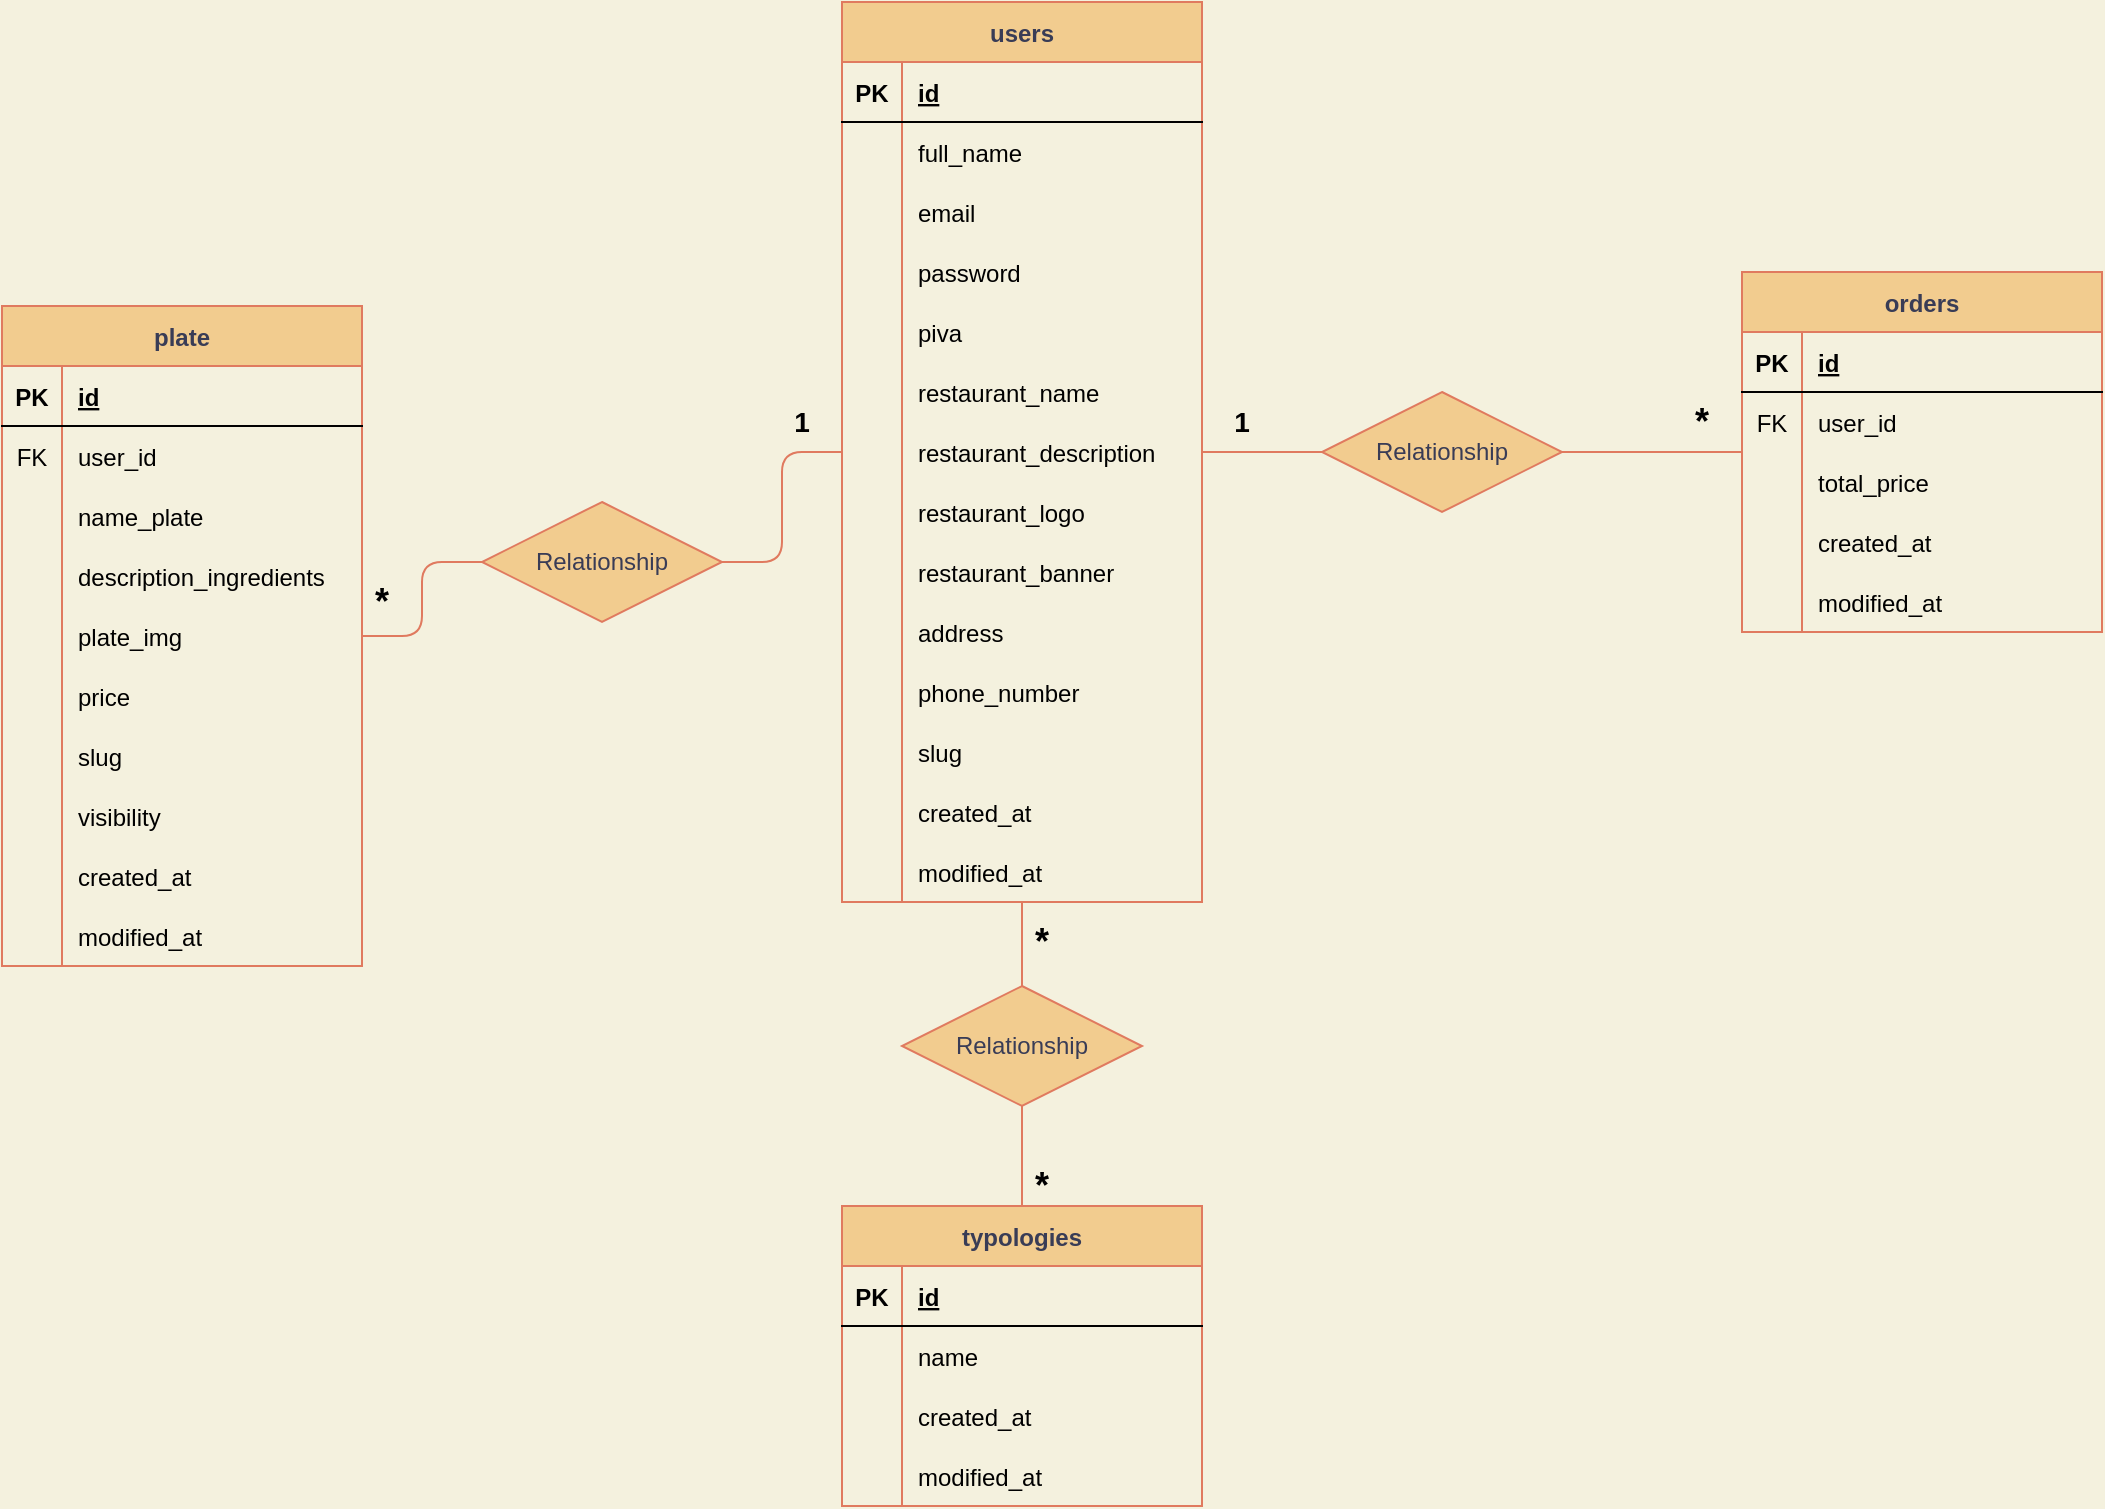 <mxfile version="14.4.3" type="device"><diagram id="mLUIKUnGEzbjNvigHyB5" name="Pagina-1"><mxGraphModel dx="2277" dy="1640" grid="1" gridSize="10" guides="1" tooltips="1" connect="1" arrows="1" fold="1" page="1" pageScale="1" pageWidth="1169" pageHeight="827" background="#F4F1DE" math="0" shadow="0"><root><mxCell id="0"/><mxCell id="1" parent="0"/><mxCell id="FMT4IfSPeQUNa9YGF5AC-63" value="plate" style="shape=table;startSize=30;container=1;collapsible=1;childLayout=tableLayout;fixedRows=1;rowLines=0;fontStyle=1;align=center;resizeLast=1;rounded=0;sketch=0;strokeColor=#E07A5F;fillColor=#F2CC8F;fontColor=#393C56;" parent="1" vertex="1"><mxGeometry x="-1130" y="-648" width="180" height="330" as="geometry"/></mxCell><mxCell id="FMT4IfSPeQUNa9YGF5AC-64" value="" style="shape=partialRectangle;collapsible=0;dropTarget=0;pointerEvents=0;fillColor=none;top=0;left=0;bottom=1;right=0;points=[[0,0.5],[1,0.5]];portConstraint=eastwest;" parent="FMT4IfSPeQUNa9YGF5AC-63" vertex="1"><mxGeometry y="30" width="180" height="30" as="geometry"/></mxCell><mxCell id="FMT4IfSPeQUNa9YGF5AC-65" value="PK" style="shape=partialRectangle;connectable=0;fillColor=none;top=0;left=0;bottom=0;right=0;fontStyle=1;overflow=hidden;" parent="FMT4IfSPeQUNa9YGF5AC-64" vertex="1"><mxGeometry width="30" height="30" as="geometry"/></mxCell><mxCell id="FMT4IfSPeQUNa9YGF5AC-66" value="id" style="shape=partialRectangle;connectable=0;fillColor=none;top=0;left=0;bottom=0;right=0;align=left;spacingLeft=6;fontStyle=5;overflow=hidden;" parent="FMT4IfSPeQUNa9YGF5AC-64" vertex="1"><mxGeometry x="30" width="150" height="30" as="geometry"/></mxCell><mxCell id="FMT4IfSPeQUNa9YGF5AC-67" value="" style="shape=partialRectangle;collapsible=0;dropTarget=0;pointerEvents=0;fillColor=none;top=0;left=0;bottom=0;right=0;points=[[0,0.5],[1,0.5]];portConstraint=eastwest;" parent="FMT4IfSPeQUNa9YGF5AC-63" vertex="1"><mxGeometry y="60" width="180" height="30" as="geometry"/></mxCell><mxCell id="FMT4IfSPeQUNa9YGF5AC-68" value="FK" style="shape=partialRectangle;connectable=0;fillColor=none;top=0;left=0;bottom=0;right=0;editable=1;overflow=hidden;" parent="FMT4IfSPeQUNa9YGF5AC-67" vertex="1"><mxGeometry width="30" height="30" as="geometry"/></mxCell><mxCell id="FMT4IfSPeQUNa9YGF5AC-69" value="user_id" style="shape=partialRectangle;connectable=0;fillColor=none;top=0;left=0;bottom=0;right=0;align=left;spacingLeft=6;overflow=hidden;" parent="FMT4IfSPeQUNa9YGF5AC-67" vertex="1"><mxGeometry x="30" width="150" height="30" as="geometry"/></mxCell><mxCell id="FMT4IfSPeQUNa9YGF5AC-70" value="" style="shape=partialRectangle;collapsible=0;dropTarget=0;pointerEvents=0;fillColor=none;top=0;left=0;bottom=0;right=0;points=[[0,0.5],[1,0.5]];portConstraint=eastwest;" parent="FMT4IfSPeQUNa9YGF5AC-63" vertex="1"><mxGeometry y="90" width="180" height="30" as="geometry"/></mxCell><mxCell id="FMT4IfSPeQUNa9YGF5AC-71" value="" style="shape=partialRectangle;connectable=0;fillColor=none;top=0;left=0;bottom=0;right=0;editable=1;overflow=hidden;" parent="FMT4IfSPeQUNa9YGF5AC-70" vertex="1"><mxGeometry width="30" height="30" as="geometry"/></mxCell><mxCell id="FMT4IfSPeQUNa9YGF5AC-72" value="name_plate" style="shape=partialRectangle;connectable=0;fillColor=none;top=0;left=0;bottom=0;right=0;align=left;spacingLeft=6;overflow=hidden;" parent="FMT4IfSPeQUNa9YGF5AC-70" vertex="1"><mxGeometry x="30" width="150" height="30" as="geometry"/></mxCell><mxCell id="FMT4IfSPeQUNa9YGF5AC-73" value="" style="shape=partialRectangle;collapsible=0;dropTarget=0;pointerEvents=0;fillColor=none;top=0;left=0;bottom=0;right=0;points=[[0,0.5],[1,0.5]];portConstraint=eastwest;" parent="FMT4IfSPeQUNa9YGF5AC-63" vertex="1"><mxGeometry y="120" width="180" height="30" as="geometry"/></mxCell><mxCell id="FMT4IfSPeQUNa9YGF5AC-74" value="" style="shape=partialRectangle;connectable=0;fillColor=none;top=0;left=0;bottom=0;right=0;editable=1;overflow=hidden;" parent="FMT4IfSPeQUNa9YGF5AC-73" vertex="1"><mxGeometry width="30" height="30" as="geometry"/></mxCell><mxCell id="FMT4IfSPeQUNa9YGF5AC-75" value="description_ingredients" style="shape=partialRectangle;connectable=0;fillColor=none;top=0;left=0;bottom=0;right=0;align=left;spacingLeft=6;overflow=hidden;" parent="FMT4IfSPeQUNa9YGF5AC-73" vertex="1"><mxGeometry x="30" width="150" height="30" as="geometry"/></mxCell><mxCell id="FMT4IfSPeQUNa9YGF5AC-76" value="" style="shape=partialRectangle;collapsible=0;dropTarget=0;pointerEvents=0;fillColor=none;top=0;left=0;bottom=0;right=0;points=[[0,0.5],[1,0.5]];portConstraint=eastwest;" parent="FMT4IfSPeQUNa9YGF5AC-63" vertex="1"><mxGeometry y="150" width="180" height="30" as="geometry"/></mxCell><mxCell id="FMT4IfSPeQUNa9YGF5AC-77" value="" style="shape=partialRectangle;connectable=0;fillColor=none;top=0;left=0;bottom=0;right=0;editable=1;overflow=hidden;" parent="FMT4IfSPeQUNa9YGF5AC-76" vertex="1"><mxGeometry width="30" height="30" as="geometry"/></mxCell><mxCell id="FMT4IfSPeQUNa9YGF5AC-78" value="plate_img" style="shape=partialRectangle;connectable=0;fillColor=none;top=0;left=0;bottom=0;right=0;align=left;spacingLeft=6;overflow=hidden;" parent="FMT4IfSPeQUNa9YGF5AC-76" vertex="1"><mxGeometry x="30" width="150" height="30" as="geometry"/></mxCell><mxCell id="FMT4IfSPeQUNa9YGF5AC-79" value="" style="shape=partialRectangle;collapsible=0;dropTarget=0;pointerEvents=0;fillColor=none;top=0;left=0;bottom=0;right=0;points=[[0,0.5],[1,0.5]];portConstraint=eastwest;" parent="FMT4IfSPeQUNa9YGF5AC-63" vertex="1"><mxGeometry y="180" width="180" height="30" as="geometry"/></mxCell><mxCell id="FMT4IfSPeQUNa9YGF5AC-80" value="" style="shape=partialRectangle;connectable=0;fillColor=none;top=0;left=0;bottom=0;right=0;editable=1;overflow=hidden;" parent="FMT4IfSPeQUNa9YGF5AC-79" vertex="1"><mxGeometry width="30" height="30" as="geometry"/></mxCell><mxCell id="FMT4IfSPeQUNa9YGF5AC-81" value="price" style="shape=partialRectangle;connectable=0;fillColor=none;top=0;left=0;bottom=0;right=0;align=left;spacingLeft=6;overflow=hidden;" parent="FMT4IfSPeQUNa9YGF5AC-79" vertex="1"><mxGeometry x="30" width="150" height="30" as="geometry"/></mxCell><mxCell id="FMT4IfSPeQUNa9YGF5AC-82" value="" style="shape=partialRectangle;collapsible=0;dropTarget=0;pointerEvents=0;fillColor=none;top=0;left=0;bottom=0;right=0;points=[[0,0.5],[1,0.5]];portConstraint=eastwest;" parent="FMT4IfSPeQUNa9YGF5AC-63" vertex="1"><mxGeometry y="210" width="180" height="30" as="geometry"/></mxCell><mxCell id="FMT4IfSPeQUNa9YGF5AC-83" value="" style="shape=partialRectangle;connectable=0;fillColor=none;top=0;left=0;bottom=0;right=0;editable=1;overflow=hidden;" parent="FMT4IfSPeQUNa9YGF5AC-82" vertex="1"><mxGeometry width="30" height="30" as="geometry"/></mxCell><mxCell id="FMT4IfSPeQUNa9YGF5AC-84" value="slug" style="shape=partialRectangle;connectable=0;fillColor=none;top=0;left=0;bottom=0;right=0;align=left;spacingLeft=6;overflow=hidden;" parent="FMT4IfSPeQUNa9YGF5AC-82" vertex="1"><mxGeometry x="30" width="150" height="30" as="geometry"/></mxCell><mxCell id="FMT4IfSPeQUNa9YGF5AC-85" value="" style="shape=partialRectangle;collapsible=0;dropTarget=0;pointerEvents=0;fillColor=none;top=0;left=0;bottom=0;right=0;points=[[0,0.5],[1,0.5]];portConstraint=eastwest;" parent="FMT4IfSPeQUNa9YGF5AC-63" vertex="1"><mxGeometry y="240" width="180" height="30" as="geometry"/></mxCell><mxCell id="FMT4IfSPeQUNa9YGF5AC-86" value="" style="shape=partialRectangle;connectable=0;fillColor=none;top=0;left=0;bottom=0;right=0;editable=1;overflow=hidden;" parent="FMT4IfSPeQUNa9YGF5AC-85" vertex="1"><mxGeometry width="30" height="30" as="geometry"/></mxCell><mxCell id="FMT4IfSPeQUNa9YGF5AC-87" value="visibility" style="shape=partialRectangle;connectable=0;fillColor=none;top=0;left=0;bottom=0;right=0;align=left;spacingLeft=6;overflow=hidden;" parent="FMT4IfSPeQUNa9YGF5AC-85" vertex="1"><mxGeometry x="30" width="150" height="30" as="geometry"/></mxCell><mxCell id="hq8qXOjr5kBB3DA9fuAL-13" value="" style="shape=partialRectangle;collapsible=0;dropTarget=0;pointerEvents=0;fillColor=none;top=0;left=0;bottom=0;right=0;points=[[0,0.5],[1,0.5]];portConstraint=eastwest;" vertex="1" parent="FMT4IfSPeQUNa9YGF5AC-63"><mxGeometry y="270" width="180" height="30" as="geometry"/></mxCell><mxCell id="hq8qXOjr5kBB3DA9fuAL-14" value="" style="shape=partialRectangle;connectable=0;fillColor=none;top=0;left=0;bottom=0;right=0;editable=1;overflow=hidden;" vertex="1" parent="hq8qXOjr5kBB3DA9fuAL-13"><mxGeometry width="30" height="30" as="geometry"/></mxCell><mxCell id="hq8qXOjr5kBB3DA9fuAL-15" value="created_at" style="shape=partialRectangle;connectable=0;fillColor=none;top=0;left=0;bottom=0;right=0;align=left;spacingLeft=6;overflow=hidden;" vertex="1" parent="hq8qXOjr5kBB3DA9fuAL-13"><mxGeometry x="30" width="150" height="30" as="geometry"/></mxCell><mxCell id="hq8qXOjr5kBB3DA9fuAL-16" value="" style="shape=partialRectangle;collapsible=0;dropTarget=0;pointerEvents=0;fillColor=none;top=0;left=0;bottom=0;right=0;points=[[0,0.5],[1,0.5]];portConstraint=eastwest;" vertex="1" parent="FMT4IfSPeQUNa9YGF5AC-63"><mxGeometry y="300" width="180" height="30" as="geometry"/></mxCell><mxCell id="hq8qXOjr5kBB3DA9fuAL-17" value="" style="shape=partialRectangle;connectable=0;fillColor=none;top=0;left=0;bottom=0;right=0;editable=1;overflow=hidden;" vertex="1" parent="hq8qXOjr5kBB3DA9fuAL-16"><mxGeometry width="30" height="30" as="geometry"/></mxCell><mxCell id="hq8qXOjr5kBB3DA9fuAL-18" value="modified_at" style="shape=partialRectangle;connectable=0;fillColor=none;top=0;left=0;bottom=0;right=0;align=left;spacingLeft=6;overflow=hidden;" vertex="1" parent="hq8qXOjr5kBB3DA9fuAL-16"><mxGeometry x="30" width="150" height="30" as="geometry"/></mxCell><mxCell id="FMT4IfSPeQUNa9YGF5AC-187" style="edgeStyle=orthogonalEdgeStyle;curved=0;rounded=1;sketch=0;orthogonalLoop=1;jettySize=auto;html=1;strokeColor=#E07A5F;fillColor=#F2CC8F;fontColor=#393C56;endArrow=none;endFill=0;" parent="1" source="FMT4IfSPeQUNa9YGF5AC-88" target="FMT4IfSPeQUNa9YGF5AC-183" edge="1"><mxGeometry relative="1" as="geometry"><mxPoint x="-510" y="-612.941" as="sourcePoint"/></mxGeometry></mxCell><mxCell id="FMT4IfSPeQUNa9YGF5AC-88" value="users" style="shape=table;startSize=30;container=1;collapsible=1;childLayout=tableLayout;fixedRows=1;rowLines=0;fontStyle=1;align=center;resizeLast=1;rounded=0;sketch=0;strokeColor=#E07A5F;fillColor=#F2CC8F;fontColor=#393C56;" parent="1" vertex="1"><mxGeometry x="-710" y="-800" width="180" height="450" as="geometry"/></mxCell><mxCell id="FMT4IfSPeQUNa9YGF5AC-89" value="" style="shape=partialRectangle;collapsible=0;dropTarget=0;pointerEvents=0;fillColor=none;top=0;left=0;bottom=1;right=0;points=[[0,0.5],[1,0.5]];portConstraint=eastwest;" parent="FMT4IfSPeQUNa9YGF5AC-88" vertex="1"><mxGeometry y="30" width="180" height="30" as="geometry"/></mxCell><mxCell id="FMT4IfSPeQUNa9YGF5AC-90" value="PK" style="shape=partialRectangle;connectable=0;fillColor=none;top=0;left=0;bottom=0;right=0;fontStyle=1;overflow=hidden;" parent="FMT4IfSPeQUNa9YGF5AC-89" vertex="1"><mxGeometry width="30" height="30" as="geometry"/></mxCell><mxCell id="FMT4IfSPeQUNa9YGF5AC-91" value="id" style="shape=partialRectangle;connectable=0;fillColor=none;top=0;left=0;bottom=0;right=0;align=left;spacingLeft=6;fontStyle=5;overflow=hidden;" parent="FMT4IfSPeQUNa9YGF5AC-89" vertex="1"><mxGeometry x="30" width="150" height="30" as="geometry"/></mxCell><mxCell id="FMT4IfSPeQUNa9YGF5AC-92" value="" style="shape=partialRectangle;collapsible=0;dropTarget=0;pointerEvents=0;fillColor=none;top=0;left=0;bottom=0;right=0;points=[[0,0.5],[1,0.5]];portConstraint=eastwest;" parent="FMT4IfSPeQUNa9YGF5AC-88" vertex="1"><mxGeometry y="60" width="180" height="30" as="geometry"/></mxCell><mxCell id="FMT4IfSPeQUNa9YGF5AC-93" value="" style="shape=partialRectangle;connectable=0;fillColor=none;top=0;left=0;bottom=0;right=0;editable=1;overflow=hidden;" parent="FMT4IfSPeQUNa9YGF5AC-92" vertex="1"><mxGeometry width="30" height="30" as="geometry"/></mxCell><mxCell id="FMT4IfSPeQUNa9YGF5AC-94" value="full_name" style="shape=partialRectangle;connectable=0;fillColor=none;top=0;left=0;bottom=0;right=0;align=left;spacingLeft=6;overflow=hidden;" parent="FMT4IfSPeQUNa9YGF5AC-92" vertex="1"><mxGeometry x="30" width="150" height="30" as="geometry"/></mxCell><mxCell id="FMT4IfSPeQUNa9YGF5AC-95" value="" style="shape=partialRectangle;collapsible=0;dropTarget=0;pointerEvents=0;fillColor=none;top=0;left=0;bottom=0;right=0;points=[[0,0.5],[1,0.5]];portConstraint=eastwest;" parent="FMT4IfSPeQUNa9YGF5AC-88" vertex="1"><mxGeometry y="90" width="180" height="30" as="geometry"/></mxCell><mxCell id="FMT4IfSPeQUNa9YGF5AC-96" value="" style="shape=partialRectangle;connectable=0;fillColor=none;top=0;left=0;bottom=0;right=0;editable=1;overflow=hidden;" parent="FMT4IfSPeQUNa9YGF5AC-95" vertex="1"><mxGeometry width="30" height="30" as="geometry"/></mxCell><mxCell id="FMT4IfSPeQUNa9YGF5AC-97" value="email" style="shape=partialRectangle;connectable=0;fillColor=none;top=0;left=0;bottom=0;right=0;align=left;spacingLeft=6;overflow=hidden;" parent="FMT4IfSPeQUNa9YGF5AC-95" vertex="1"><mxGeometry x="30" width="150" height="30" as="geometry"/></mxCell><mxCell id="FMT4IfSPeQUNa9YGF5AC-98" value="" style="shape=partialRectangle;collapsible=0;dropTarget=0;pointerEvents=0;fillColor=none;top=0;left=0;bottom=0;right=0;points=[[0,0.5],[1,0.5]];portConstraint=eastwest;" parent="FMT4IfSPeQUNa9YGF5AC-88" vertex="1"><mxGeometry y="120" width="180" height="30" as="geometry"/></mxCell><mxCell id="FMT4IfSPeQUNa9YGF5AC-99" value="" style="shape=partialRectangle;connectable=0;fillColor=none;top=0;left=0;bottom=0;right=0;editable=1;overflow=hidden;" parent="FMT4IfSPeQUNa9YGF5AC-98" vertex="1"><mxGeometry width="30" height="30" as="geometry"/></mxCell><mxCell id="FMT4IfSPeQUNa9YGF5AC-100" value="password" style="shape=partialRectangle;connectable=0;fillColor=none;top=0;left=0;bottom=0;right=0;align=left;spacingLeft=6;overflow=hidden;" parent="FMT4IfSPeQUNa9YGF5AC-98" vertex="1"><mxGeometry x="30" width="150" height="30" as="geometry"/></mxCell><mxCell id="FMT4IfSPeQUNa9YGF5AC-107" value="" style="shape=partialRectangle;collapsible=0;dropTarget=0;pointerEvents=0;fillColor=none;top=0;left=0;bottom=0;right=0;points=[[0,0.5],[1,0.5]];portConstraint=eastwest;" parent="FMT4IfSPeQUNa9YGF5AC-88" vertex="1"><mxGeometry y="150" width="180" height="30" as="geometry"/></mxCell><mxCell id="FMT4IfSPeQUNa9YGF5AC-108" value="" style="shape=partialRectangle;connectable=0;fillColor=none;top=0;left=0;bottom=0;right=0;editable=1;overflow=hidden;" parent="FMT4IfSPeQUNa9YGF5AC-107" vertex="1"><mxGeometry width="30" height="30" as="geometry"/></mxCell><mxCell id="FMT4IfSPeQUNa9YGF5AC-109" value="piva" style="shape=partialRectangle;connectable=0;fillColor=none;top=0;left=0;bottom=0;right=0;align=left;spacingLeft=6;overflow=hidden;" parent="FMT4IfSPeQUNa9YGF5AC-107" vertex="1"><mxGeometry x="30" width="150" height="30" as="geometry"/></mxCell><mxCell id="FMT4IfSPeQUNa9YGF5AC-101" value="" style="shape=partialRectangle;collapsible=0;dropTarget=0;pointerEvents=0;fillColor=none;top=0;left=0;bottom=0;right=0;points=[[0,0.5],[1,0.5]];portConstraint=eastwest;" parent="FMT4IfSPeQUNa9YGF5AC-88" vertex="1"><mxGeometry y="180" width="180" height="30" as="geometry"/></mxCell><mxCell id="FMT4IfSPeQUNa9YGF5AC-102" value="" style="shape=partialRectangle;connectable=0;fillColor=none;top=0;left=0;bottom=0;right=0;editable=1;overflow=hidden;" parent="FMT4IfSPeQUNa9YGF5AC-101" vertex="1"><mxGeometry width="30" height="30" as="geometry"/></mxCell><mxCell id="FMT4IfSPeQUNa9YGF5AC-103" value="restaurant_name" style="shape=partialRectangle;connectable=0;fillColor=none;top=0;left=0;bottom=0;right=0;align=left;spacingLeft=6;overflow=hidden;" parent="FMT4IfSPeQUNa9YGF5AC-101" vertex="1"><mxGeometry x="30" width="150" height="30" as="geometry"/></mxCell><mxCell id="FMT4IfSPeQUNa9YGF5AC-104" value="" style="shape=partialRectangle;collapsible=0;dropTarget=0;pointerEvents=0;fillColor=none;top=0;left=0;bottom=0;right=0;points=[[0,0.5],[1,0.5]];portConstraint=eastwest;" parent="FMT4IfSPeQUNa9YGF5AC-88" vertex="1"><mxGeometry y="210" width="180" height="30" as="geometry"/></mxCell><mxCell id="FMT4IfSPeQUNa9YGF5AC-105" value="" style="shape=partialRectangle;connectable=0;fillColor=none;top=0;left=0;bottom=0;right=0;editable=1;overflow=hidden;" parent="FMT4IfSPeQUNa9YGF5AC-104" vertex="1"><mxGeometry width="30" height="30" as="geometry"/></mxCell><mxCell id="FMT4IfSPeQUNa9YGF5AC-106" value="restaurant_description" style="shape=partialRectangle;connectable=0;fillColor=none;top=0;left=0;bottom=0;right=0;align=left;spacingLeft=6;overflow=hidden;" parent="FMT4IfSPeQUNa9YGF5AC-104" vertex="1"><mxGeometry x="30" width="150" height="30" as="geometry"/></mxCell><mxCell id="FMT4IfSPeQUNa9YGF5AC-113" value="" style="shape=partialRectangle;collapsible=0;dropTarget=0;pointerEvents=0;fillColor=none;top=0;left=0;bottom=0;right=0;points=[[0,0.5],[1,0.5]];portConstraint=eastwest;" parent="FMT4IfSPeQUNa9YGF5AC-88" vertex="1"><mxGeometry y="240" width="180" height="30" as="geometry"/></mxCell><mxCell id="FMT4IfSPeQUNa9YGF5AC-114" value="" style="shape=partialRectangle;connectable=0;fillColor=none;top=0;left=0;bottom=0;right=0;editable=1;overflow=hidden;" parent="FMT4IfSPeQUNa9YGF5AC-113" vertex="1"><mxGeometry width="30" height="30" as="geometry"/></mxCell><mxCell id="FMT4IfSPeQUNa9YGF5AC-115" value="restaurant_logo" style="shape=partialRectangle;connectable=0;fillColor=none;top=0;left=0;bottom=0;right=0;align=left;spacingLeft=6;overflow=hidden;" parent="FMT4IfSPeQUNa9YGF5AC-113" vertex="1"><mxGeometry x="30" width="150" height="30" as="geometry"/></mxCell><mxCell id="FMT4IfSPeQUNa9YGF5AC-116" value="" style="shape=partialRectangle;collapsible=0;dropTarget=0;pointerEvents=0;fillColor=none;top=0;left=0;bottom=0;right=0;points=[[0,0.5],[1,0.5]];portConstraint=eastwest;" parent="FMT4IfSPeQUNa9YGF5AC-88" vertex="1"><mxGeometry y="270" width="180" height="30" as="geometry"/></mxCell><mxCell id="FMT4IfSPeQUNa9YGF5AC-117" value="" style="shape=partialRectangle;connectable=0;fillColor=none;top=0;left=0;bottom=0;right=0;editable=1;overflow=hidden;" parent="FMT4IfSPeQUNa9YGF5AC-116" vertex="1"><mxGeometry width="30" height="30" as="geometry"/></mxCell><mxCell id="FMT4IfSPeQUNa9YGF5AC-118" value="restaurant_banner" style="shape=partialRectangle;connectable=0;fillColor=none;top=0;left=0;bottom=0;right=0;align=left;spacingLeft=6;overflow=hidden;" parent="FMT4IfSPeQUNa9YGF5AC-116" vertex="1"><mxGeometry x="30" width="150" height="30" as="geometry"/></mxCell><mxCell id="FMT4IfSPeQUNa9YGF5AC-110" value="" style="shape=partialRectangle;collapsible=0;dropTarget=0;pointerEvents=0;fillColor=none;top=0;left=0;bottom=0;right=0;points=[[0,0.5],[1,0.5]];portConstraint=eastwest;" parent="FMT4IfSPeQUNa9YGF5AC-88" vertex="1"><mxGeometry y="300" width="180" height="30" as="geometry"/></mxCell><mxCell id="FMT4IfSPeQUNa9YGF5AC-111" value="" style="shape=partialRectangle;connectable=0;fillColor=none;top=0;left=0;bottom=0;right=0;editable=1;overflow=hidden;" parent="FMT4IfSPeQUNa9YGF5AC-110" vertex="1"><mxGeometry width="30" height="30" as="geometry"/></mxCell><mxCell id="FMT4IfSPeQUNa9YGF5AC-112" value="address" style="shape=partialRectangle;connectable=0;fillColor=none;top=0;left=0;bottom=0;right=0;align=left;spacingLeft=6;overflow=hidden;" parent="FMT4IfSPeQUNa9YGF5AC-110" vertex="1"><mxGeometry x="30" width="150" height="30" as="geometry"/></mxCell><mxCell id="FMT4IfSPeQUNa9YGF5AC-119" value="" style="shape=partialRectangle;collapsible=0;dropTarget=0;pointerEvents=0;fillColor=none;top=0;left=0;bottom=0;right=0;points=[[0,0.5],[1,0.5]];portConstraint=eastwest;" parent="FMT4IfSPeQUNa9YGF5AC-88" vertex="1"><mxGeometry y="330" width="180" height="30" as="geometry"/></mxCell><mxCell id="FMT4IfSPeQUNa9YGF5AC-120" value="" style="shape=partialRectangle;connectable=0;fillColor=none;top=0;left=0;bottom=0;right=0;editable=1;overflow=hidden;" parent="FMT4IfSPeQUNa9YGF5AC-119" vertex="1"><mxGeometry width="30" height="30" as="geometry"/></mxCell><mxCell id="FMT4IfSPeQUNa9YGF5AC-121" value="phone_number" style="shape=partialRectangle;connectable=0;fillColor=none;top=0;left=0;bottom=0;right=0;align=left;spacingLeft=6;overflow=hidden;" parent="FMT4IfSPeQUNa9YGF5AC-119" vertex="1"><mxGeometry x="30" width="150" height="30" as="geometry"/></mxCell><mxCell id="FMT4IfSPeQUNa9YGF5AC-122" value="" style="shape=partialRectangle;collapsible=0;dropTarget=0;pointerEvents=0;fillColor=none;top=0;left=0;bottom=0;right=0;points=[[0,0.5],[1,0.5]];portConstraint=eastwest;" parent="FMT4IfSPeQUNa9YGF5AC-88" vertex="1"><mxGeometry y="360" width="180" height="30" as="geometry"/></mxCell><mxCell id="FMT4IfSPeQUNa9YGF5AC-123" value="" style="shape=partialRectangle;connectable=0;fillColor=none;top=0;left=0;bottom=0;right=0;editable=1;overflow=hidden;" parent="FMT4IfSPeQUNa9YGF5AC-122" vertex="1"><mxGeometry width="30" height="30" as="geometry"/></mxCell><mxCell id="FMT4IfSPeQUNa9YGF5AC-124" value="slug" style="shape=partialRectangle;connectable=0;fillColor=none;top=0;left=0;bottom=0;right=0;align=left;spacingLeft=6;overflow=hidden;" parent="FMT4IfSPeQUNa9YGF5AC-122" vertex="1"><mxGeometry x="30" width="150" height="30" as="geometry"/></mxCell><mxCell id="hq8qXOjr5kBB3DA9fuAL-7" value="" style="shape=partialRectangle;collapsible=0;dropTarget=0;pointerEvents=0;fillColor=none;top=0;left=0;bottom=0;right=0;points=[[0,0.5],[1,0.5]];portConstraint=eastwest;" vertex="1" parent="FMT4IfSPeQUNa9YGF5AC-88"><mxGeometry y="390" width="180" height="30" as="geometry"/></mxCell><mxCell id="hq8qXOjr5kBB3DA9fuAL-8" value="" style="shape=partialRectangle;connectable=0;fillColor=none;top=0;left=0;bottom=0;right=0;editable=1;overflow=hidden;" vertex="1" parent="hq8qXOjr5kBB3DA9fuAL-7"><mxGeometry width="30" height="30" as="geometry"/></mxCell><mxCell id="hq8qXOjr5kBB3DA9fuAL-9" value="created_at" style="shape=partialRectangle;connectable=0;fillColor=none;top=0;left=0;bottom=0;right=0;align=left;spacingLeft=6;overflow=hidden;" vertex="1" parent="hq8qXOjr5kBB3DA9fuAL-7"><mxGeometry x="30" width="150" height="30" as="geometry"/></mxCell><mxCell id="hq8qXOjr5kBB3DA9fuAL-10" value="" style="shape=partialRectangle;collapsible=0;dropTarget=0;pointerEvents=0;fillColor=none;top=0;left=0;bottom=0;right=0;points=[[0,0.5],[1,0.5]];portConstraint=eastwest;" vertex="1" parent="FMT4IfSPeQUNa9YGF5AC-88"><mxGeometry y="420" width="180" height="30" as="geometry"/></mxCell><mxCell id="hq8qXOjr5kBB3DA9fuAL-11" value="" style="shape=partialRectangle;connectable=0;fillColor=none;top=0;left=0;bottom=0;right=0;editable=1;overflow=hidden;" vertex="1" parent="hq8qXOjr5kBB3DA9fuAL-10"><mxGeometry width="30" height="30" as="geometry"/></mxCell><mxCell id="hq8qXOjr5kBB3DA9fuAL-12" value="modified_at" style="shape=partialRectangle;connectable=0;fillColor=none;top=0;left=0;bottom=0;right=0;align=left;spacingLeft=6;overflow=hidden;" vertex="1" parent="hq8qXOjr5kBB3DA9fuAL-10"><mxGeometry x="30" width="150" height="30" as="geometry"/></mxCell><mxCell id="FMT4IfSPeQUNa9YGF5AC-141" value="orders" style="shape=table;startSize=30;container=1;collapsible=1;childLayout=tableLayout;fixedRows=1;rowLines=0;fontStyle=1;align=center;resizeLast=1;rounded=0;sketch=0;strokeColor=#E07A5F;fillColor=#F2CC8F;fontColor=#393C56;" parent="1" vertex="1"><mxGeometry x="-260" y="-665" width="180" height="180" as="geometry"/></mxCell><mxCell id="FMT4IfSPeQUNa9YGF5AC-142" value="" style="shape=partialRectangle;collapsible=0;dropTarget=0;pointerEvents=0;fillColor=none;top=0;left=0;bottom=1;right=0;points=[[0,0.5],[1,0.5]];portConstraint=eastwest;" parent="FMT4IfSPeQUNa9YGF5AC-141" vertex="1"><mxGeometry y="30" width="180" height="30" as="geometry"/></mxCell><mxCell id="FMT4IfSPeQUNa9YGF5AC-143" value="PK" style="shape=partialRectangle;connectable=0;fillColor=none;top=0;left=0;bottom=0;right=0;fontStyle=1;overflow=hidden;" parent="FMT4IfSPeQUNa9YGF5AC-142" vertex="1"><mxGeometry width="30" height="30" as="geometry"/></mxCell><mxCell id="FMT4IfSPeQUNa9YGF5AC-144" value="id" style="shape=partialRectangle;connectable=0;fillColor=none;top=0;left=0;bottom=0;right=0;align=left;spacingLeft=6;fontStyle=5;overflow=hidden;" parent="FMT4IfSPeQUNa9YGF5AC-142" vertex="1"><mxGeometry x="30" width="150" height="30" as="geometry"/></mxCell><mxCell id="FMT4IfSPeQUNa9YGF5AC-145" value="" style="shape=partialRectangle;collapsible=0;dropTarget=0;pointerEvents=0;fillColor=none;top=0;left=0;bottom=0;right=0;points=[[0,0.5],[1,0.5]];portConstraint=eastwest;" parent="FMT4IfSPeQUNa9YGF5AC-141" vertex="1"><mxGeometry y="60" width="180" height="30" as="geometry"/></mxCell><mxCell id="FMT4IfSPeQUNa9YGF5AC-146" value="FK" style="shape=partialRectangle;connectable=0;fillColor=none;top=0;left=0;bottom=0;right=0;editable=1;overflow=hidden;fontStyle=0" parent="FMT4IfSPeQUNa9YGF5AC-145" vertex="1"><mxGeometry width="30" height="30" as="geometry"/></mxCell><mxCell id="FMT4IfSPeQUNa9YGF5AC-147" value="user_id" style="shape=partialRectangle;connectable=0;fillColor=none;top=0;left=0;bottom=0;right=0;align=left;spacingLeft=6;overflow=hidden;" parent="FMT4IfSPeQUNa9YGF5AC-145" vertex="1"><mxGeometry x="30" width="150" height="30" as="geometry"/></mxCell><mxCell id="FMT4IfSPeQUNa9YGF5AC-148" value="" style="shape=partialRectangle;collapsible=0;dropTarget=0;pointerEvents=0;fillColor=none;top=0;left=0;bottom=0;right=0;points=[[0,0.5],[1,0.5]];portConstraint=eastwest;" parent="FMT4IfSPeQUNa9YGF5AC-141" vertex="1"><mxGeometry y="90" width="180" height="30" as="geometry"/></mxCell><mxCell id="FMT4IfSPeQUNa9YGF5AC-149" value="" style="shape=partialRectangle;connectable=0;fillColor=none;top=0;left=0;bottom=0;right=0;editable=1;overflow=hidden;" parent="FMT4IfSPeQUNa9YGF5AC-148" vertex="1"><mxGeometry width="30" height="30" as="geometry"/></mxCell><mxCell id="FMT4IfSPeQUNa9YGF5AC-150" value="total_price" style="shape=partialRectangle;connectable=0;fillColor=none;top=0;left=0;bottom=0;right=0;align=left;spacingLeft=6;overflow=hidden;" parent="FMT4IfSPeQUNa9YGF5AC-148" vertex="1"><mxGeometry x="30" width="150" height="30" as="geometry"/></mxCell><mxCell id="FMT4IfSPeQUNa9YGF5AC-151" value="" style="shape=partialRectangle;collapsible=0;dropTarget=0;pointerEvents=0;fillColor=none;top=0;left=0;bottom=0;right=0;points=[[0,0.5],[1,0.5]];portConstraint=eastwest;" parent="FMT4IfSPeQUNa9YGF5AC-141" vertex="1"><mxGeometry y="120" width="180" height="30" as="geometry"/></mxCell><mxCell id="FMT4IfSPeQUNa9YGF5AC-152" value="" style="shape=partialRectangle;connectable=0;fillColor=none;top=0;left=0;bottom=0;right=0;editable=1;overflow=hidden;" parent="FMT4IfSPeQUNa9YGF5AC-151" vertex="1"><mxGeometry width="30" height="30" as="geometry"/></mxCell><mxCell id="FMT4IfSPeQUNa9YGF5AC-153" value="created_at" style="shape=partialRectangle;connectable=0;fillColor=none;top=0;left=0;bottom=0;right=0;align=left;spacingLeft=6;overflow=hidden;" parent="FMT4IfSPeQUNa9YGF5AC-151" vertex="1"><mxGeometry x="30" width="150" height="30" as="geometry"/></mxCell><mxCell id="FMT4IfSPeQUNa9YGF5AC-154" value="" style="shape=partialRectangle;collapsible=0;dropTarget=0;pointerEvents=0;fillColor=none;top=0;left=0;bottom=0;right=0;points=[[0,0.5],[1,0.5]];portConstraint=eastwest;" parent="FMT4IfSPeQUNa9YGF5AC-141" vertex="1"><mxGeometry y="150" width="180" height="30" as="geometry"/></mxCell><mxCell id="FMT4IfSPeQUNa9YGF5AC-155" value="" style="shape=partialRectangle;connectable=0;fillColor=none;top=0;left=0;bottom=0;right=0;editable=1;overflow=hidden;" parent="FMT4IfSPeQUNa9YGF5AC-154" vertex="1"><mxGeometry width="30" height="30" as="geometry"/></mxCell><mxCell id="FMT4IfSPeQUNa9YGF5AC-156" value="modified_at" style="shape=partialRectangle;connectable=0;fillColor=none;top=0;left=0;bottom=0;right=0;align=left;spacingLeft=6;overflow=hidden;" parent="FMT4IfSPeQUNa9YGF5AC-154" vertex="1"><mxGeometry x="30" width="150" height="30" as="geometry"/></mxCell><mxCell id="FMT4IfSPeQUNa9YGF5AC-167" value="typologies" style="shape=table;startSize=30;container=1;collapsible=1;childLayout=tableLayout;fixedRows=1;rowLines=0;fontStyle=1;align=center;resizeLast=1;rounded=0;sketch=0;strokeColor=#E07A5F;fillColor=#F2CC8F;fontColor=#393C56;" parent="1" vertex="1"><mxGeometry x="-710" y="-198" width="180" height="150" as="geometry"/></mxCell><mxCell id="FMT4IfSPeQUNa9YGF5AC-168" value="" style="shape=partialRectangle;collapsible=0;dropTarget=0;pointerEvents=0;fillColor=none;top=0;left=0;bottom=1;right=0;points=[[0,0.5],[1,0.5]];portConstraint=eastwest;" parent="FMT4IfSPeQUNa9YGF5AC-167" vertex="1"><mxGeometry y="30" width="180" height="30" as="geometry"/></mxCell><mxCell id="FMT4IfSPeQUNa9YGF5AC-169" value="PK" style="shape=partialRectangle;connectable=0;fillColor=none;top=0;left=0;bottom=0;right=0;fontStyle=1;overflow=hidden;" parent="FMT4IfSPeQUNa9YGF5AC-168" vertex="1"><mxGeometry width="30" height="30" as="geometry"/></mxCell><mxCell id="FMT4IfSPeQUNa9YGF5AC-170" value="id" style="shape=partialRectangle;connectable=0;fillColor=none;top=0;left=0;bottom=0;right=0;align=left;spacingLeft=6;fontStyle=5;overflow=hidden;" parent="FMT4IfSPeQUNa9YGF5AC-168" vertex="1"><mxGeometry x="30" width="150" height="30" as="geometry"/></mxCell><mxCell id="FMT4IfSPeQUNa9YGF5AC-171" value="" style="shape=partialRectangle;collapsible=0;dropTarget=0;pointerEvents=0;fillColor=none;top=0;left=0;bottom=0;right=0;points=[[0,0.5],[1,0.5]];portConstraint=eastwest;" parent="FMT4IfSPeQUNa9YGF5AC-167" vertex="1"><mxGeometry y="60" width="180" height="30" as="geometry"/></mxCell><mxCell id="FMT4IfSPeQUNa9YGF5AC-172" value="" style="shape=partialRectangle;connectable=0;fillColor=none;top=0;left=0;bottom=0;right=0;editable=1;overflow=hidden;" parent="FMT4IfSPeQUNa9YGF5AC-171" vertex="1"><mxGeometry width="30" height="30" as="geometry"/></mxCell><mxCell id="FMT4IfSPeQUNa9YGF5AC-173" value="name" style="shape=partialRectangle;connectable=0;fillColor=none;top=0;left=0;bottom=0;right=0;align=left;spacingLeft=6;overflow=hidden;" parent="FMT4IfSPeQUNa9YGF5AC-171" vertex="1"><mxGeometry x="30" width="150" height="30" as="geometry"/></mxCell><mxCell id="hq8qXOjr5kBB3DA9fuAL-1" value="" style="shape=partialRectangle;collapsible=0;dropTarget=0;pointerEvents=0;fillColor=none;top=0;left=0;bottom=0;right=0;points=[[0,0.5],[1,0.5]];portConstraint=eastwest;" vertex="1" parent="FMT4IfSPeQUNa9YGF5AC-167"><mxGeometry y="90" width="180" height="30" as="geometry"/></mxCell><mxCell id="hq8qXOjr5kBB3DA9fuAL-2" value="" style="shape=partialRectangle;connectable=0;fillColor=none;top=0;left=0;bottom=0;right=0;editable=1;overflow=hidden;" vertex="1" parent="hq8qXOjr5kBB3DA9fuAL-1"><mxGeometry width="30" height="30" as="geometry"/></mxCell><mxCell id="hq8qXOjr5kBB3DA9fuAL-3" value="created_at" style="shape=partialRectangle;connectable=0;fillColor=none;top=0;left=0;bottom=0;right=0;align=left;spacingLeft=6;overflow=hidden;" vertex="1" parent="hq8qXOjr5kBB3DA9fuAL-1"><mxGeometry x="30" width="150" height="30" as="geometry"/></mxCell><mxCell id="hq8qXOjr5kBB3DA9fuAL-4" value="" style="shape=partialRectangle;collapsible=0;dropTarget=0;pointerEvents=0;fillColor=none;top=0;left=0;bottom=0;right=0;points=[[0,0.5],[1,0.5]];portConstraint=eastwest;" vertex="1" parent="FMT4IfSPeQUNa9YGF5AC-167"><mxGeometry y="120" width="180" height="30" as="geometry"/></mxCell><mxCell id="hq8qXOjr5kBB3DA9fuAL-5" value="" style="shape=partialRectangle;connectable=0;fillColor=none;top=0;left=0;bottom=0;right=0;editable=1;overflow=hidden;" vertex="1" parent="hq8qXOjr5kBB3DA9fuAL-4"><mxGeometry width="30" height="30" as="geometry"/></mxCell><mxCell id="hq8qXOjr5kBB3DA9fuAL-6" value="modified_at" style="shape=partialRectangle;connectable=0;fillColor=none;top=0;left=0;bottom=0;right=0;align=left;spacingLeft=6;overflow=hidden;" vertex="1" parent="hq8qXOjr5kBB3DA9fuAL-4"><mxGeometry x="30" width="150" height="30" as="geometry"/></mxCell><mxCell id="FMT4IfSPeQUNa9YGF5AC-195" style="edgeStyle=orthogonalEdgeStyle;curved=0;rounded=1;sketch=0;orthogonalLoop=1;jettySize=auto;html=1;exitX=0.5;exitY=1;exitDx=0;exitDy=0;strokeColor=#E07A5F;fillColor=#F2CC8F;fontColor=#393C56;endArrow=none;endFill=0;" parent="1" source="FMT4IfSPeQUNa9YGF5AC-183" target="FMT4IfSPeQUNa9YGF5AC-167" edge="1"><mxGeometry relative="1" as="geometry"/></mxCell><mxCell id="FMT4IfSPeQUNa9YGF5AC-183" value="Relationship" style="shape=rhombus;perimeter=rhombusPerimeter;whiteSpace=wrap;html=1;align=center;rounded=0;sketch=0;strokeColor=#E07A5F;fillColor=#F2CC8F;fontColor=#393C56;" parent="1" vertex="1"><mxGeometry x="-680" y="-308" width="120" height="60" as="geometry"/></mxCell><mxCell id="FMT4IfSPeQUNa9YGF5AC-192" style="edgeStyle=orthogonalEdgeStyle;curved=0;rounded=1;sketch=0;orthogonalLoop=1;jettySize=auto;html=1;exitX=0;exitY=0.5;exitDx=0;exitDy=0;strokeColor=#E07A5F;fillColor=#F2CC8F;fontColor=#393C56;endArrow=none;endFill=0;" parent="1" source="FMT4IfSPeQUNa9YGF5AC-184" target="FMT4IfSPeQUNa9YGF5AC-63" edge="1"><mxGeometry relative="1" as="geometry"><mxPoint x="-1170" y="-620.471" as="targetPoint"/></mxGeometry></mxCell><mxCell id="FMT4IfSPeQUNa9YGF5AC-193" style="edgeStyle=orthogonalEdgeStyle;curved=0;rounded=1;sketch=0;orthogonalLoop=1;jettySize=auto;html=1;exitX=1;exitY=0.5;exitDx=0;exitDy=0;strokeColor=#E07A5F;fillColor=#F2CC8F;fontColor=#393C56;endArrow=none;endFill=0;" parent="1" source="FMT4IfSPeQUNa9YGF5AC-184" target="FMT4IfSPeQUNa9YGF5AC-88" edge="1"><mxGeometry relative="1" as="geometry"/></mxCell><mxCell id="FMT4IfSPeQUNa9YGF5AC-184" value="Relationship" style="shape=rhombus;perimeter=rhombusPerimeter;whiteSpace=wrap;html=1;align=center;rounded=0;sketch=0;strokeColor=#E07A5F;fillColor=#F2CC8F;fontColor=#393C56;" parent="1" vertex="1"><mxGeometry x="-890" y="-550" width="120" height="60" as="geometry"/></mxCell><mxCell id="FMT4IfSPeQUNa9YGF5AC-191" style="edgeStyle=orthogonalEdgeStyle;curved=0;rounded=1;sketch=0;orthogonalLoop=1;jettySize=auto;html=1;exitX=0;exitY=0.5;exitDx=0;exitDy=0;strokeColor=#E07A5F;fillColor=#F2CC8F;fontColor=#393C56;endArrow=none;endFill=0;" parent="1" source="FMT4IfSPeQUNa9YGF5AC-185" target="FMT4IfSPeQUNa9YGF5AC-88" edge="1"><mxGeometry relative="1" as="geometry"/></mxCell><mxCell id="FMT4IfSPeQUNa9YGF5AC-194" style="edgeStyle=orthogonalEdgeStyle;curved=0;rounded=1;sketch=0;orthogonalLoop=1;jettySize=auto;html=1;exitX=1;exitY=0.5;exitDx=0;exitDy=0;strokeColor=#E07A5F;fillColor=#F2CC8F;fontColor=#393C56;endArrow=none;endFill=0;" parent="1" source="FMT4IfSPeQUNa9YGF5AC-185" target="FMT4IfSPeQUNa9YGF5AC-141" edge="1"><mxGeometry relative="1" as="geometry"/></mxCell><mxCell id="FMT4IfSPeQUNa9YGF5AC-185" value="Relationship" style="shape=rhombus;perimeter=rhombusPerimeter;whiteSpace=wrap;html=1;align=center;rounded=0;sketch=0;strokeColor=#E07A5F;fillColor=#F2CC8F;fontColor=#393C56;" parent="1" vertex="1"><mxGeometry x="-470" y="-605" width="120" height="60" as="geometry"/></mxCell><mxCell id="FMT4IfSPeQUNa9YGF5AC-196" value="&lt;font style=&quot;font-size: 18px&quot;&gt;&lt;b&gt;*&lt;/b&gt;&lt;/font&gt;" style="text;html=1;strokeColor=none;align=center;verticalAlign=middle;whiteSpace=wrap;rounded=0;fontColor=#000000;" parent="1" vertex="1"><mxGeometry x="-630" y="-218" width="40" height="20" as="geometry"/></mxCell><mxCell id="FMT4IfSPeQUNa9YGF5AC-197" value="&lt;font style=&quot;font-size: 18px&quot;&gt;&lt;b&gt;*&lt;/b&gt;&lt;/font&gt;" style="text;html=1;strokeColor=none;align=center;verticalAlign=middle;whiteSpace=wrap;rounded=0;fontColor=#000000;" parent="1" vertex="1"><mxGeometry x="-300" y="-600" width="40" height="20" as="geometry"/></mxCell><mxCell id="FMT4IfSPeQUNa9YGF5AC-198" value="&lt;font style=&quot;font-size: 18px&quot;&gt;&lt;b&gt;*&lt;/b&gt;&lt;/font&gt;" style="text;html=1;strokeColor=none;align=center;verticalAlign=middle;whiteSpace=wrap;rounded=0;fontColor=#000000;" parent="1" vertex="1"><mxGeometry x="-960" y="-510" width="40" height="20" as="geometry"/></mxCell><mxCell id="FMT4IfSPeQUNa9YGF5AC-200" value="&lt;font size=&quot;1&quot;&gt;&lt;b style=&quot;font-size: 14px&quot;&gt;1&lt;/b&gt;&lt;/font&gt;" style="text;html=1;strokeColor=none;align=center;verticalAlign=middle;whiteSpace=wrap;rounded=0;fontColor=#000000;" parent="1" vertex="1"><mxGeometry x="-530" y="-600" width="40" height="20" as="geometry"/></mxCell><mxCell id="FMT4IfSPeQUNa9YGF5AC-201" value="&lt;font style=&quot;font-size: 18px&quot;&gt;&lt;b&gt;*&lt;/b&gt;&lt;/font&gt;" style="text;html=1;strokeColor=none;align=center;verticalAlign=middle;whiteSpace=wrap;rounded=0;fontColor=#000000;" parent="1" vertex="1"><mxGeometry x="-630" y="-340" width="40" height="20" as="geometry"/></mxCell><mxCell id="FMT4IfSPeQUNa9YGF5AC-202" value="&lt;font size=&quot;1&quot;&gt;&lt;b style=&quot;font-size: 14px&quot;&gt;1&lt;/b&gt;&lt;/font&gt;" style="text;html=1;strokeColor=none;align=center;verticalAlign=middle;whiteSpace=wrap;rounded=0;fontColor=#000000;" parent="1" vertex="1"><mxGeometry x="-750" y="-600" width="40" height="20" as="geometry"/></mxCell></root></mxGraphModel></diagram></mxfile>